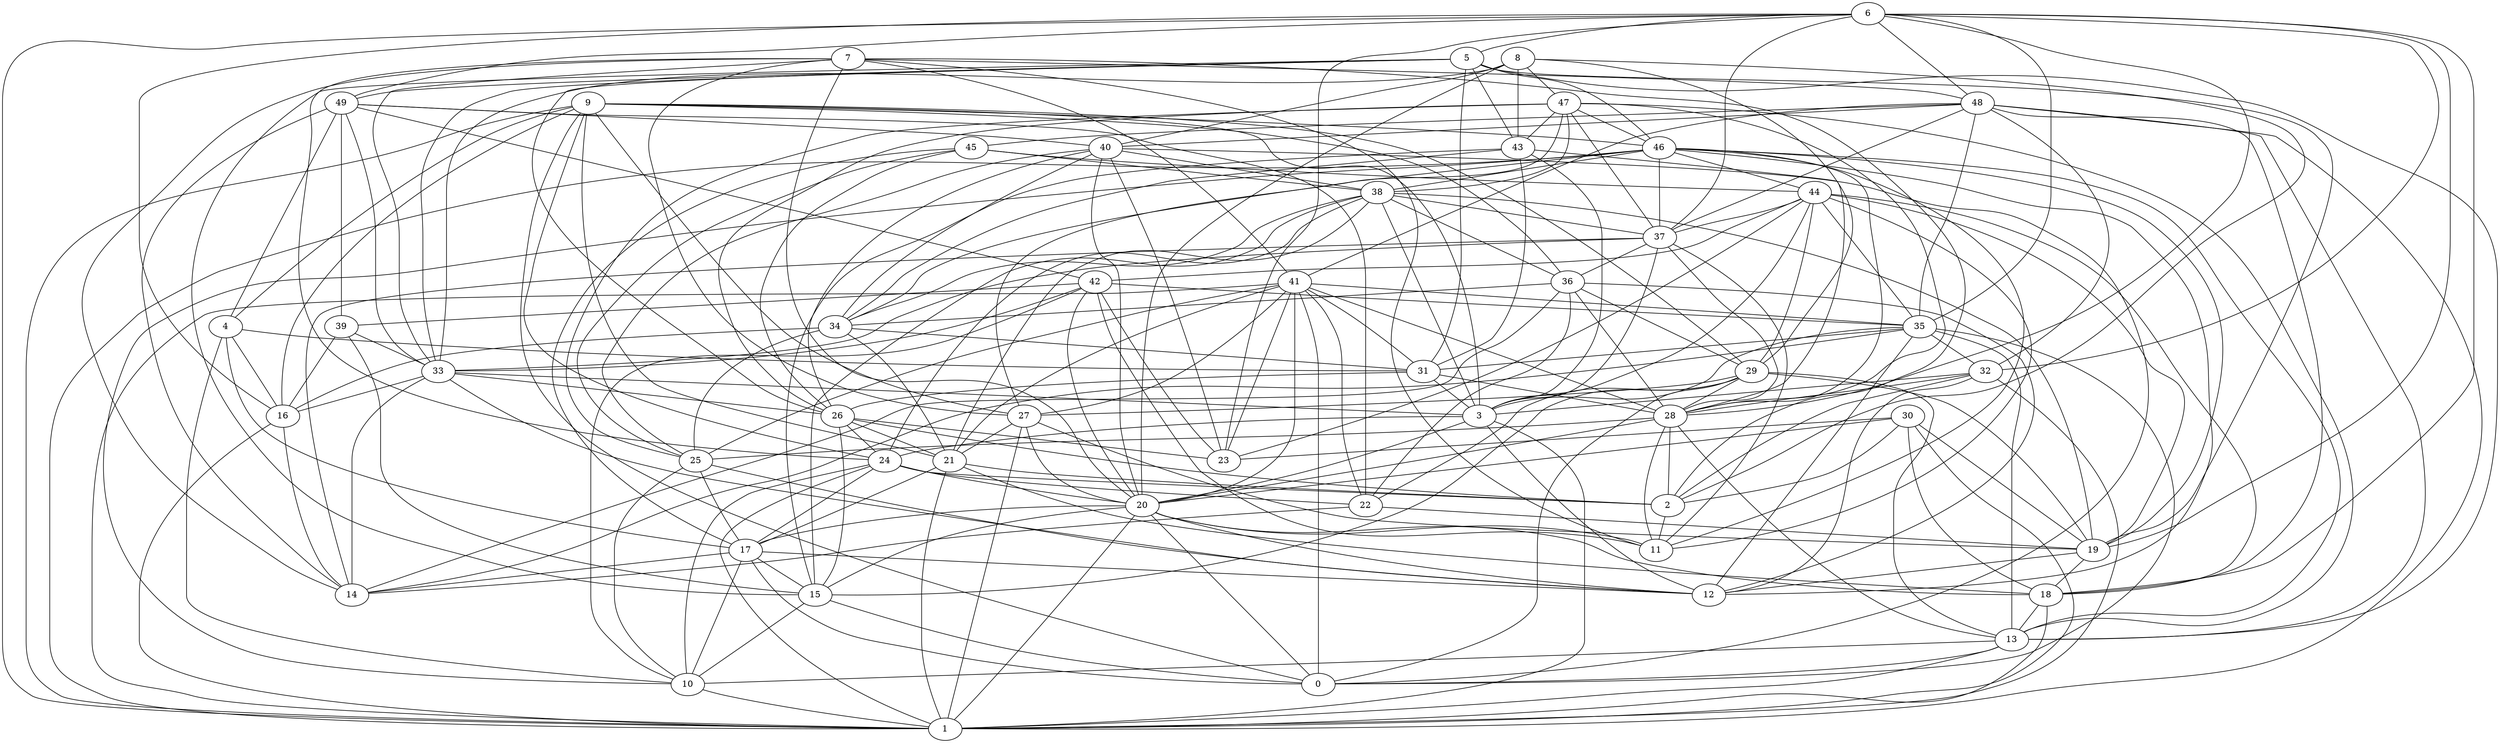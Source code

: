 digraph GG_graph {

subgraph G_graph {
edge [color = black]
"43" -> "34" [dir = none]
"4" -> "31" [dir = none]
"37" -> "11" [dir = none]
"37" -> "36" [dir = none]
"8" -> "2" [dir = none]
"8" -> "29" [dir = none]
"8" -> "33" [dir = none]
"8" -> "43" [dir = none]
"8" -> "40" [dir = none]
"9" -> "24" [dir = none]
"9" -> "4" [dir = none]
"9" -> "3" [dir = none]
"9" -> "1" [dir = none]
"24" -> "10" [dir = none]
"24" -> "17" [dir = none]
"49" -> "14" [dir = none]
"49" -> "39" [dir = none]
"49" -> "40" [dir = none]
"49" -> "42" [dir = none]
"49" -> "4" [dir = none]
"42" -> "20" [dir = none]
"42" -> "11" [dir = none]
"42" -> "33" [dir = none]
"47" -> "28" [dir = none]
"47" -> "38" [dir = none]
"47" -> "25" [dir = none]
"16" -> "14" [dir = none]
"39" -> "33" [dir = none]
"39" -> "16" [dir = none]
"7" -> "11" [dir = none]
"7" -> "14" [dir = none]
"7" -> "41" [dir = none]
"10" -> "1" [dir = none]
"13" -> "10" [dir = none]
"41" -> "0" [dir = none]
"41" -> "1" [dir = none]
"28" -> "13" [dir = none]
"28" -> "25" [dir = none]
"5" -> "15" [dir = none]
"5" -> "26" [dir = none]
"44" -> "29" [dir = none]
"44" -> "23" [dir = none]
"46" -> "34" [dir = none]
"46" -> "28" [dir = none]
"46" -> "38" [dir = none]
"19" -> "12" [dir = none]
"38" -> "3" [dir = none]
"15" -> "0" [dir = none]
"29" -> "19" [dir = none]
"29" -> "27" [dir = none]
"29" -> "28" [dir = none]
"29" -> "22" [dir = none]
"29" -> "15" [dir = none]
"29" -> "0" [dir = none]
"40" -> "26" [dir = none]
"40" -> "34" [dir = none]
"17" -> "12" [dir = none]
"22" -> "19" [dir = none]
"34" -> "31" [dir = none]
"34" -> "25" [dir = none]
"20" -> "18" [dir = none]
"20" -> "1" [dir = none]
"20" -> "12" [dir = none]
"20" -> "0" [dir = none]
"21" -> "2" [dir = none]
"26" -> "23" [dir = none]
"26" -> "2" [dir = none]
"32" -> "3" [dir = none]
"32" -> "2" [dir = none]
"36" -> "22" [dir = none]
"36" -> "29" [dir = none]
"36" -> "12" [dir = none]
"36" -> "34" [dir = none]
"36" -> "14" [dir = none]
"48" -> "35" [dir = none]
"48" -> "41" [dir = none]
"48" -> "40" [dir = none]
"48" -> "32" [dir = none]
"31" -> "28" [dir = none]
"31" -> "3" [dir = none]
"6" -> "49" [dir = none]
"6" -> "1" [dir = none]
"6" -> "28" [dir = none]
"6" -> "37" [dir = none]
"6" -> "16" [dir = none]
"6" -> "19" [dir = none]
"6" -> "35" [dir = none]
"45" -> "26" [dir = none]
"45" -> "38" [dir = none]
"30" -> "2" [dir = none]
"30" -> "1" [dir = none]
"30" -> "18" [dir = none]
"30" -> "23" [dir = none]
"3" -> "1" [dir = none]
"3" -> "24" [dir = none]
"27" -> "1" [dir = none]
"27" -> "21" [dir = none]
"35" -> "32" [dir = none]
"5" -> "31" [dir = none]
"42" -> "23" [dir = none]
"7" -> "27" [dir = none]
"34" -> "21" [dir = none]
"41" -> "28" [dir = none]
"17" -> "15" [dir = none]
"28" -> "20" [dir = none]
"33" -> "14" [dir = none]
"7" -> "48" [dir = none]
"20" -> "17" [dir = none]
"38" -> "36" [dir = none]
"6" -> "18" [dir = none]
"46" -> "13" [dir = none]
"21" -> "18" [dir = none]
"5" -> "19" [dir = none]
"3" -> "20" [dir = none]
"13" -> "1" [dir = none]
"35" -> "0" [dir = none]
"3" -> "12" [dir = none]
"33" -> "16" [dir = none]
"2" -> "11" [dir = none]
"46" -> "44" [dir = none]
"15" -> "10" [dir = none]
"37" -> "33" [dir = none]
"42" -> "10" [dir = none]
"24" -> "20" [dir = none]
"5" -> "43" [dir = none]
"41" -> "22" [dir = none]
"40" -> "0" [dir = none]
"4" -> "16" [dir = none]
"44" -> "18" [dir = none]
"26" -> "21" [dir = none]
"4" -> "10" [dir = none]
"44" -> "3" [dir = none]
"29" -> "13" [dir = none]
"5" -> "13" [dir = none]
"35" -> "14" [dir = none]
"47" -> "27" [dir = none]
"32" -> "1" [dir = none]
"44" -> "37" [dir = none]
"45" -> "44" [dir = none]
"49" -> "22" [dir = none]
"9" -> "46" [dir = none]
"6" -> "48" [dir = none]
"43" -> "31" [dir = none]
"30" -> "20" [dir = none]
"37" -> "3" [dir = none]
"19" -> "18" [dir = none]
"6" -> "5" [dir = none]
"8" -> "47" [dir = none]
"48" -> "1" [dir = none]
"46" -> "37" [dir = none]
"37" -> "28" [dir = none]
"30" -> "19" [dir = none]
"24" -> "22" [dir = none]
"35" -> "3" [dir = none]
"9" -> "0" [dir = none]
"33" -> "26" [dir = none]
"41" -> "20" [dir = none]
"44" -> "35" [dir = none]
"48" -> "18" [dir = none]
"45" -> "17" [dir = none]
"41" -> "27" [dir = none]
"42" -> "35" [dir = none]
"35" -> "12" [dir = none]
"20" -> "15" [dir = none]
"17" -> "10" [dir = none]
"26" -> "24" [dir = none]
"47" -> "26" [dir = none]
"8" -> "20" [dir = none]
"27" -> "19" [dir = none]
"24" -> "1" [dir = none]
"5" -> "49" [dir = none]
"21" -> "17" [dir = none]
"36" -> "28" [dir = none]
"41" -> "35" [dir = none]
"6" -> "32" [dir = none]
"46" -> "10" [dir = none]
"25" -> "12" [dir = none]
"5" -> "33" [dir = none]
"47" -> "46" [dir = none]
"33" -> "3" [dir = none]
"9" -> "36" [dir = none]
"43" -> "28" [dir = none]
"26" -> "15" [dir = none]
"25" -> "10" [dir = none]
"40" -> "23" [dir = none]
"16" -> "1" [dir = none]
"42" -> "39" [dir = none]
"47" -> "37" [dir = none]
"43" -> "3" [dir = none]
"27" -> "20" [dir = none]
"17" -> "0" [dir = none]
"7" -> "24" [dir = none]
"9" -> "29" [dir = none]
"40" -> "38" [dir = none]
"32" -> "12" [dir = none]
"39" -> "15" [dir = none]
"40" -> "20" [dir = none]
"7" -> "20" [dir = none]
"9" -> "27" [dir = none]
"40" -> "25" [dir = none]
"46" -> "19" [dir = none]
"5" -> "46" [dir = none]
"45" -> "25" [dir = none]
"38" -> "24" [dir = none]
"41" -> "21" [dir = none]
"25" -> "17" [dir = none]
"43" -> "15" [dir = none]
"41" -> "31" [dir = none]
"44" -> "11" [dir = none]
"9" -> "21" [dir = none]
"31" -> "26" [dir = none]
"46" -> "1" [dir = none]
"35" -> "31" [dir = none]
"46" -> "11" [dir = none]
"20" -> "11" [dir = none]
"35" -> "13" [dir = none]
"33" -> "12" [dir = none]
"44" -> "42" [dir = none]
"48" -> "45" [dir = none]
"41" -> "23" [dir = none]
"22" -> "14" [dir = none]
"34" -> "16" [dir = none]
"38" -> "15" [dir = none]
"4" -> "17" [dir = none]
"18" -> "1" [dir = none]
"17" -> "14" [dir = none]
"28" -> "11" [dir = none]
"9" -> "16" [dir = none]
"24" -> "2" [dir = none]
"44" -> "19" [dir = none]
"48" -> "13" [dir = none]
"6" -> "23" [dir = none]
"21" -> "1" [dir = none]
"47" -> "13" [dir = none]
"38" -> "34" [dir = none]
"13" -> "0" [dir = none]
"28" -> "2" [dir = none]
"38" -> "19" [dir = none]
"7" -> "2" [dir = none]
"47" -> "43" [dir = none]
"38" -> "37" [dir = none]
"46" -> "12" [dir = none]
"37" -> "14" [dir = none]
"38" -> "21" [dir = none]
"49" -> "33" [dir = none]
"7" -> "33" [dir = none]
"41" -> "25" [dir = none]
"48" -> "37" [dir = none]
"18" -> "13" [dir = none]
"32" -> "28" [dir = none]
}

}
